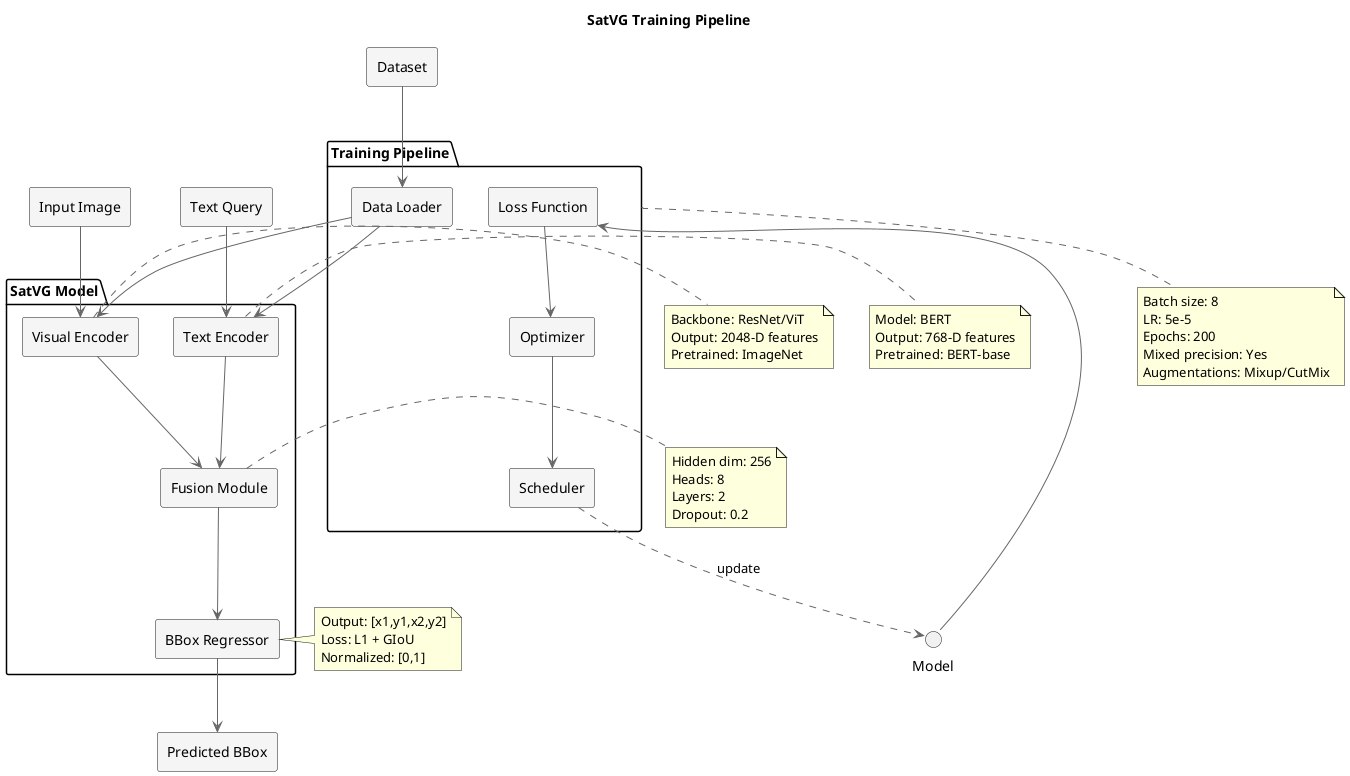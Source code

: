 @startuml Training Pipeline

skinparam backgroundColor white
skinparam componentStyle rectangle
skinparam arrowColor #666666
skinparam componentBackgroundColor #f5f5f5

title SatVG Training Pipeline

' Model components
package "SatVG Model" {
    component "Visual Encoder" as Visual
    component "Text Encoder" as Text
    component "Fusion Module" as Fusion
    component "BBox Regressor" as Regressor
}

' Data flow
component "Input Image" as InputImage
component "Text Query" as TextQuery
component "Predicted BBox" as PredictedBBox

InputImage --> Visual
TextQuery --> Text
Visual --> Fusion
Text --> Fusion
Fusion --> Regressor
Regressor --> PredictedBBox

' Training components
package "Training Pipeline" {
    component "Data Loader" as Loader
    component "Loss Function" as Loss
    component "Optimizer" as Optim
    component "Scheduler" as Sched
}

' Training flow
component "Dataset" as Dataset
Dataset --> Loader
Loader --> Visual
Loader --> Text
Model --> Loss
Loss --> Optim
Optim --> Sched
Sched ..> Model : update

' Component details
note right of Visual
  Backbone: ResNet/ViT
  Output: 2048-D features
  Pretrained: ImageNet
end note

note right of Text
  Model: BERT
  Output: 768-D features
  Pretrained: BERT-base
end note

note right of Fusion
  Hidden dim: 256
  Heads: 8
  Layers: 2
  Dropout: 0.2
end note

note right of Regressor
  Output: [x1,y1,x2,y2]
  Loss: L1 + GIoU
  Normalized: [0,1]
end note

' Training details
note bottom of "Training Pipeline"
  Batch size: 8
  LR: 5e-5
  Epochs: 200
  Mixed precision: Yes
  Augmentations: Mixup/CutMix
end note

@enduml 